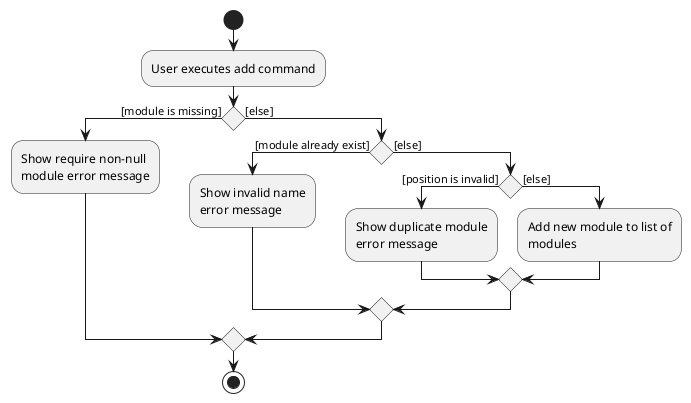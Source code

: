 @startuml
start
:User executes add command;

'Since the beta syntax does not support placing the condition outside the
'diamond we place it as the true branch instead.

if () then ([module is missing])
    :Show require non-null
    module error message;

else ([else])
    if () then ([module already exist])
    :Show invalid name
    error message;

    else ([else])
        if () then ([position is invalid])
            :Show duplicate module
            error message;

        else ([else])
        :Add new module to list of
        modules;
        endif
    endif
endif
stop
@enduml
